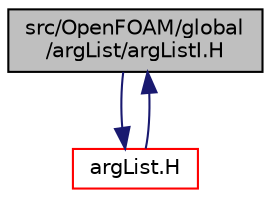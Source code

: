 digraph "src/OpenFOAM/global/argList/argListI.H"
{
  bgcolor="transparent";
  edge [fontname="Helvetica",fontsize="10",labelfontname="Helvetica",labelfontsize="10"];
  node [fontname="Helvetica",fontsize="10",shape=record];
  Node1 [label="src/OpenFOAM/global\l/argList/argListI.H",height=0.2,width=0.4,color="black", fillcolor="grey75", style="filled", fontcolor="black"];
  Node1 -> Node2 [color="midnightblue",fontsize="10",style="solid",fontname="Helvetica"];
  Node2 [label="argList.H",height=0.2,width=0.4,color="red",URL="$a08475.html"];
  Node2 -> Node1 [color="midnightblue",fontsize="10",style="solid",fontname="Helvetica"];
}
